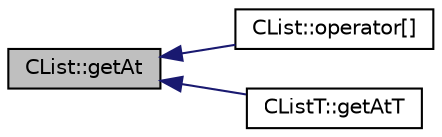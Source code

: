 digraph "CList::getAt"
{
  edge [fontname="Helvetica",fontsize="10",labelfontname="Helvetica",labelfontsize="10"];
  node [fontname="Helvetica",fontsize="10",shape=record];
  rankdir="LR";
  Node1 [label="CList::getAt",height=0.2,width=0.4,color="black", fillcolor="grey75", style="filled" fontcolor="black"];
  Node1 -> Node2 [dir="back",color="midnightblue",fontsize="10",style="solid",fontname="Helvetica"];
  Node2 [label="CList::operator[]",height=0.2,width=0.4,color="black", fillcolor="white", style="filled",URL="$df/db6/class_c_list.html#aab328a02021b5988496f2dbb631bd71c"];
  Node1 -> Node3 [dir="back",color="midnightblue",fontsize="10",style="solid",fontname="Helvetica"];
  Node3 [label="CListT::getAtT",height=0.2,width=0.4,color="black", fillcolor="white", style="filled",URL="$da/d59/class_c_list_t.html#a18acff60ba234e5f4e6728be0c66a171"];
}
